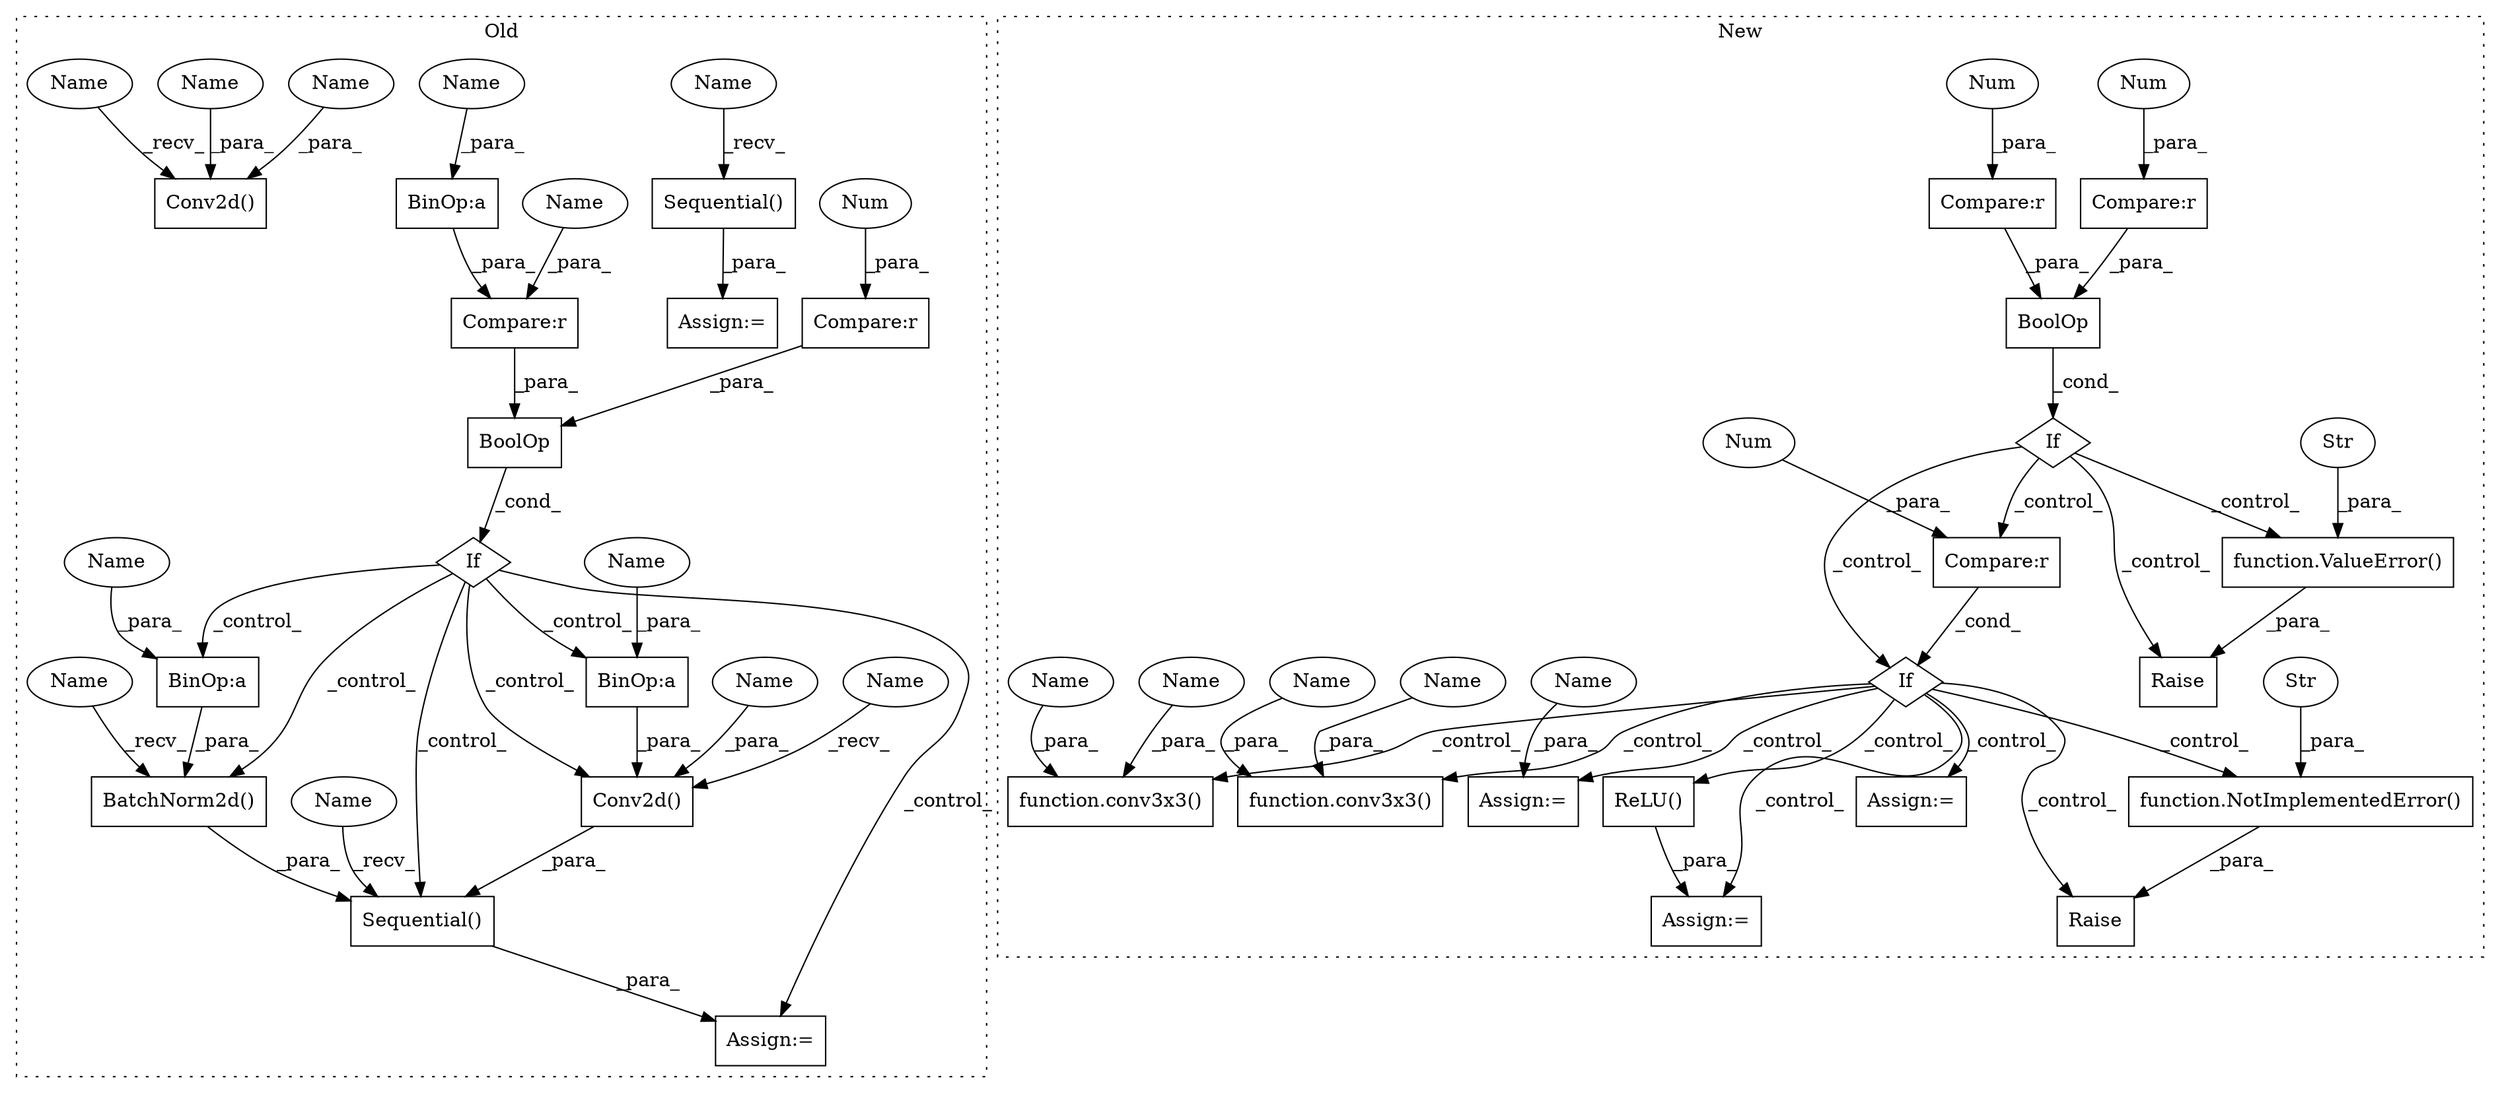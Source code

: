digraph G {
subgraph cluster0 {
1 [label="If" a="96" s="780,834" l="3,14" shape="diamond"];
8 [label="Compare:r" a="40" s="783" l="11" shape="box"];
14 [label="BinOp:a" a="82" s="825" l="3" shape="box"];
15 [label="BinOp:a" a="82" s="1029" l="3" shape="box"];
16 [label="BinOp:a" a="82" s="930" l="3" shape="box"];
18 [label="Sequential()" a="75" s="864,1039" l="31,14" shape="box"];
20 [label="BoolOp" a="72" s="783" l="51" shape="box"];
21 [label="Conv2d()" a="75" s="895,939" l="10,43" shape="box"];
23 [label="Compare:r" a="40" s="798" l="36" shape="box"];
25 [label="BatchNorm2d()" a="75" s="1000,1038" l="15,1" shape="box"];
26 [label="Sequential()" a="75" s="756" l="15" shape="box"];
27 [label="Conv2d()" a="75" s="615,639" l="10,49" shape="box"];
30 [label="Num" a="76" s="793" l="1" shape="ellipse"];
35 [label="Assign:=" a="68" s="753" l="3" shape="box"];
36 [label="Assign:=" a="68" s="861" l="3" shape="box"];
42 [label="Name" a="87" s="864" l="2" shape="ellipse"];
43 [label="Name" a="87" s="756" l="2" shape="ellipse"];
44 [label="Name" a="87" s="615" l="2" shape="ellipse"];
45 [label="Name" a="87" s="1000" l="2" shape="ellipse"];
46 [label="Name" a="87" s="895" l="2" shape="ellipse"];
47 [label="Name" a="87" s="905" l="9" shape="ellipse"];
48 [label="Name" a="87" s="798" l="9" shape="ellipse"];
49 [label="Name" a="87" s="933" l="6" shape="ellipse"];
50 [label="Name" a="87" s="828" l="6" shape="ellipse"];
51 [label="Name" a="87" s="1032" l="6" shape="ellipse"];
52 [label="Name" a="87" s="625" l="6" shape="ellipse"];
53 [label="Name" a="87" s="633" l="6" shape="ellipse"];
label = "Old";
style="dotted";
}
subgraph cluster1 {
2 [label="function.ValueError()" a="75" s="1128,1192" l="11,1" shape="box"];
3 [label="Raise" a="91" s="1122" l="6" shape="box"];
4 [label="If" a="96" s="1074,1108" l="3,14" shape="diamond"];
5 [label="Compare:r" a="40" s="1092" l="16" shape="box"];
6 [label="Assign:=" a="68" s="1502" l="3" shape="box"];
7 [label="Assign:=" a="68" s="1633" l="3" shape="box"];
9 [label="Raise" a="91" s="1231" l="6" shape="box"];
10 [label="Assign:=" a="68" s="1666" l="3" shape="box"];
11 [label="Str" a="66" s="1139" l="53" shape="ellipse"];
12 [label="If" a="96" s="1202,1217" l="3,14" shape="diamond"];
13 [label="function.NotImplementedError()" a="75" s="1237,1299" l="20,1" shape="box"];
17 [label="Str" a="66" s="1257" l="42" shape="ellipse"];
19 [label="BoolOp" a="72" s="1077" l="31" shape="box"];
22 [label="Compare:r" a="40" s="1205" l="12" shape="box"];
24 [label="Compare:r" a="40" s="1077" l="11" shape="box"];
28 [label="function.conv3x3()" a="75" s="1413,1445" l="8,1" shape="box"];
29 [label="function.conv3x3()" a="75" s="1548,1570" l="8,1" shape="box"];
31 [label="Num" a="76" s="1216" l="1" shape="ellipse"];
32 [label="Num" a="76" s="1106" l="2" shape="ellipse"];
33 [label="Num" a="76" s="1087" l="1" shape="ellipse"];
34 [label="ReLU()" a="75" s="1505" l="21" shape="box"];
37 [label="Name" a="87" s="1439" l="6" shape="ellipse"];
38 [label="Name" a="87" s="1669" l="6" shape="ellipse"];
39 [label="Name" a="87" s="1556" l="6" shape="ellipse"];
40 [label="Name" a="87" s="1431" l="6" shape="ellipse"];
41 [label="Name" a="87" s="1564" l="6" shape="ellipse"];
label = "New";
style="dotted";
}
1 -> 16 [label="_control_"];
1 -> 15 [label="_control_"];
1 -> 36 [label="_control_"];
1 -> 18 [label="_control_"];
1 -> 21 [label="_control_"];
1 -> 25 [label="_control_"];
2 -> 3 [label="_para_"];
4 -> 22 [label="_control_"];
4 -> 3 [label="_control_"];
4 -> 2 [label="_control_"];
4 -> 12 [label="_control_"];
5 -> 19 [label="_para_"];
8 -> 20 [label="_para_"];
11 -> 2 [label="_para_"];
12 -> 29 [label="_control_"];
12 -> 28 [label="_control_"];
12 -> 10 [label="_control_"];
12 -> 13 [label="_control_"];
12 -> 7 [label="_control_"];
12 -> 9 [label="_control_"];
12 -> 34 [label="_control_"];
12 -> 6 [label="_control_"];
13 -> 9 [label="_para_"];
14 -> 23 [label="_para_"];
15 -> 25 [label="_para_"];
16 -> 21 [label="_para_"];
17 -> 13 [label="_para_"];
18 -> 36 [label="_para_"];
19 -> 4 [label="_cond_"];
20 -> 1 [label="_cond_"];
21 -> 18 [label="_para_"];
22 -> 12 [label="_cond_"];
23 -> 20 [label="_para_"];
24 -> 19 [label="_para_"];
25 -> 18 [label="_para_"];
26 -> 35 [label="_para_"];
30 -> 8 [label="_para_"];
31 -> 22 [label="_para_"];
32 -> 5 [label="_para_"];
33 -> 24 [label="_para_"];
34 -> 6 [label="_para_"];
37 -> 28 [label="_para_"];
38 -> 10 [label="_para_"];
39 -> 29 [label="_para_"];
40 -> 28 [label="_para_"];
41 -> 29 [label="_para_"];
42 -> 18 [label="_recv_"];
43 -> 26 [label="_recv_"];
44 -> 27 [label="_recv_"];
45 -> 25 [label="_recv_"];
46 -> 21 [label="_recv_"];
47 -> 21 [label="_para_"];
48 -> 23 [label="_para_"];
49 -> 16 [label="_para_"];
50 -> 14 [label="_para_"];
51 -> 15 [label="_para_"];
52 -> 27 [label="_para_"];
53 -> 27 [label="_para_"];
}